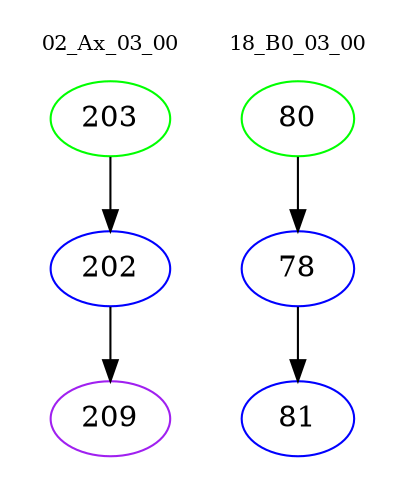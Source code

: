 digraph{
subgraph cluster_0 {
color = white
label = "02_Ax_03_00";
fontsize=10;
T0_203 [label="203", color="green"]
T0_203 -> T0_202 [color="black"]
T0_202 [label="202", color="blue"]
T0_202 -> T0_209 [color="black"]
T0_209 [label="209", color="purple"]
}
subgraph cluster_1 {
color = white
label = "18_B0_03_00";
fontsize=10;
T1_80 [label="80", color="green"]
T1_80 -> T1_78 [color="black"]
T1_78 [label="78", color="blue"]
T1_78 -> T1_81 [color="black"]
T1_81 [label="81", color="blue"]
}
}
